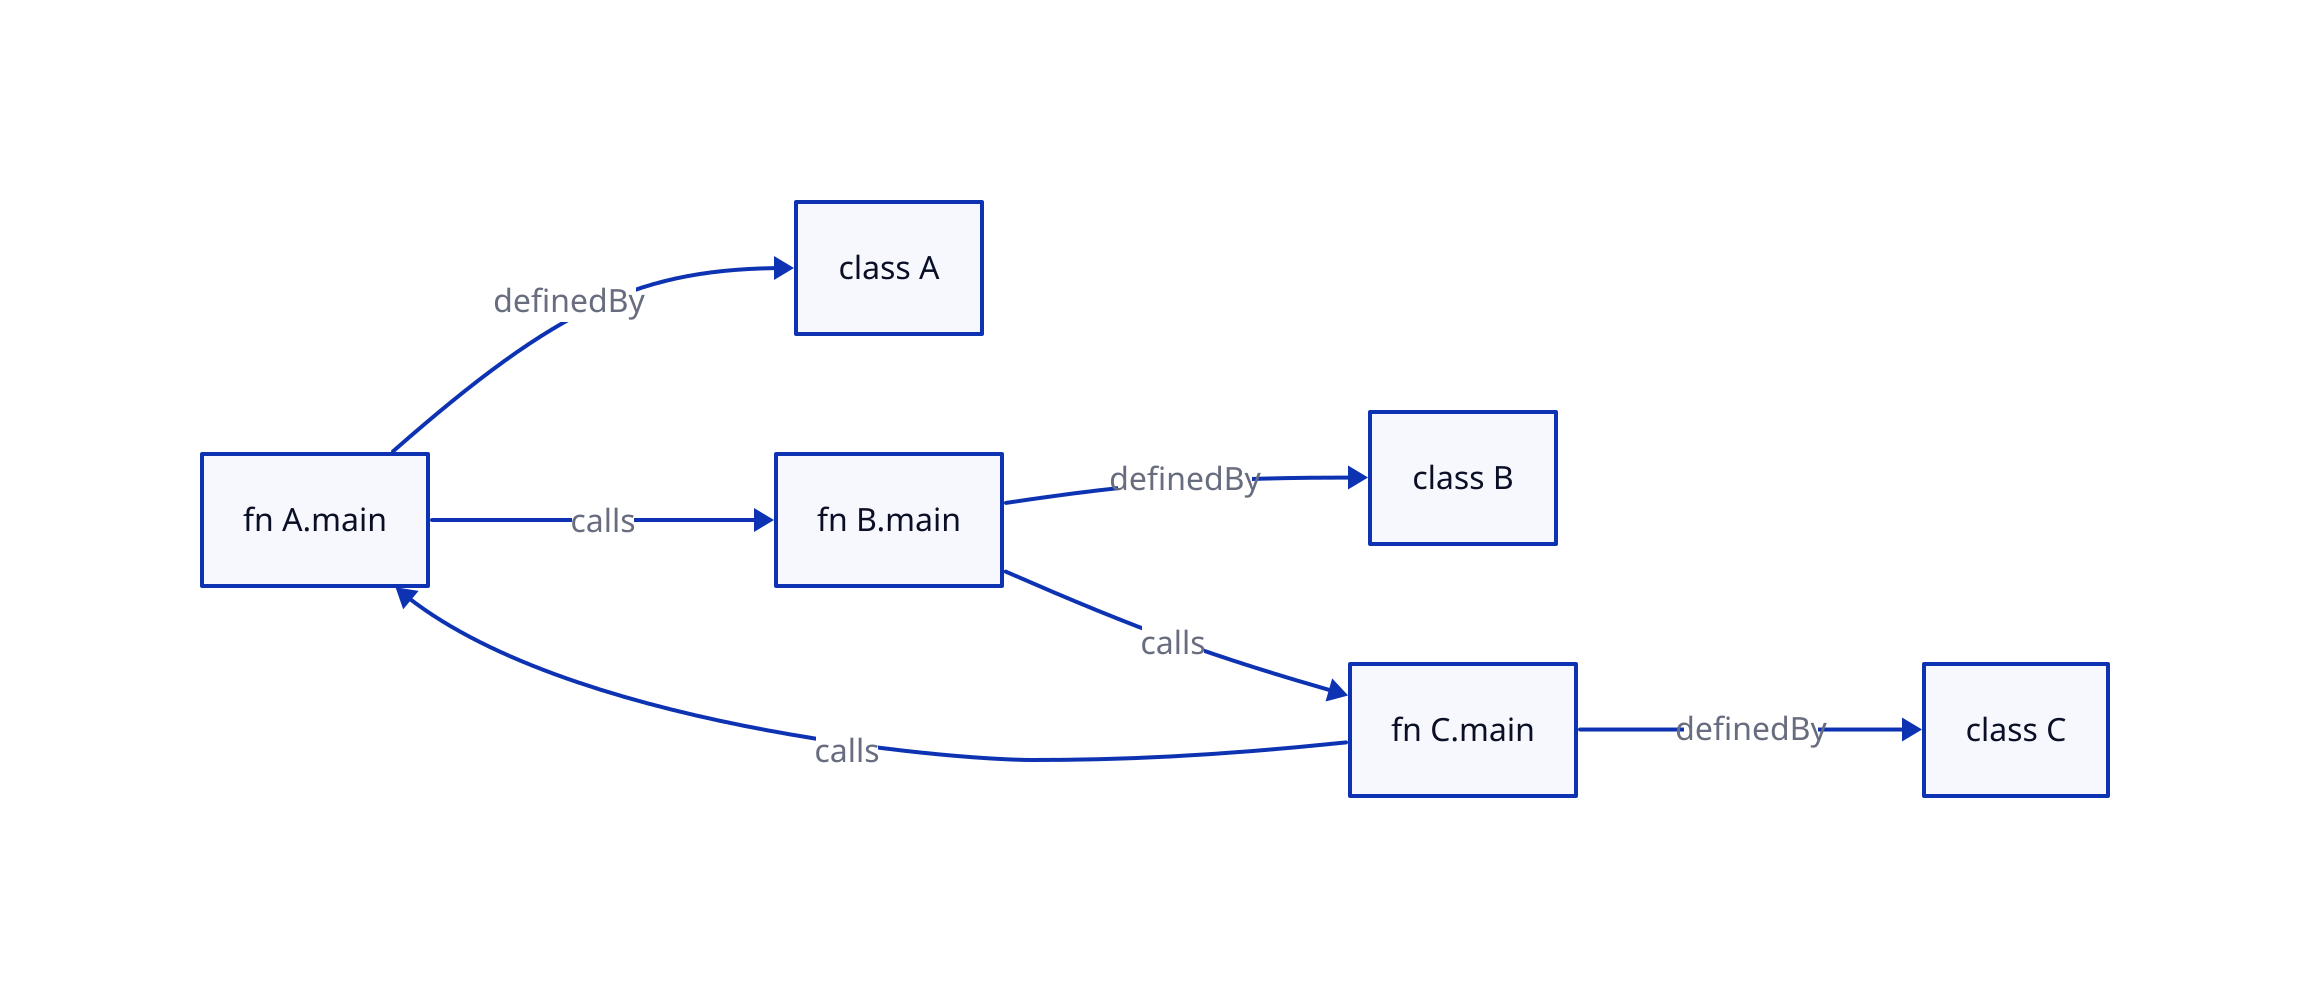 direction: right

A: "class A" {
  class: class
}

A_main: "fn A.main" {
  class: function
}

B: "class B" {
  class: class
}

B_main: "fn B.main" {
  class: function
}

C: "class C" {
  class: class
}

C_main: "fn C.main" {
  class: function
}

B_main -> B: "definedBy" {
}

B_main -> C_main: "calls" {
}

C_main -> C: "definedBy" {
}

C_main -> A_main: "calls" {
}

A_main -> A: "definedBy" {
}

A_main -> B_main: "calls" {
}
